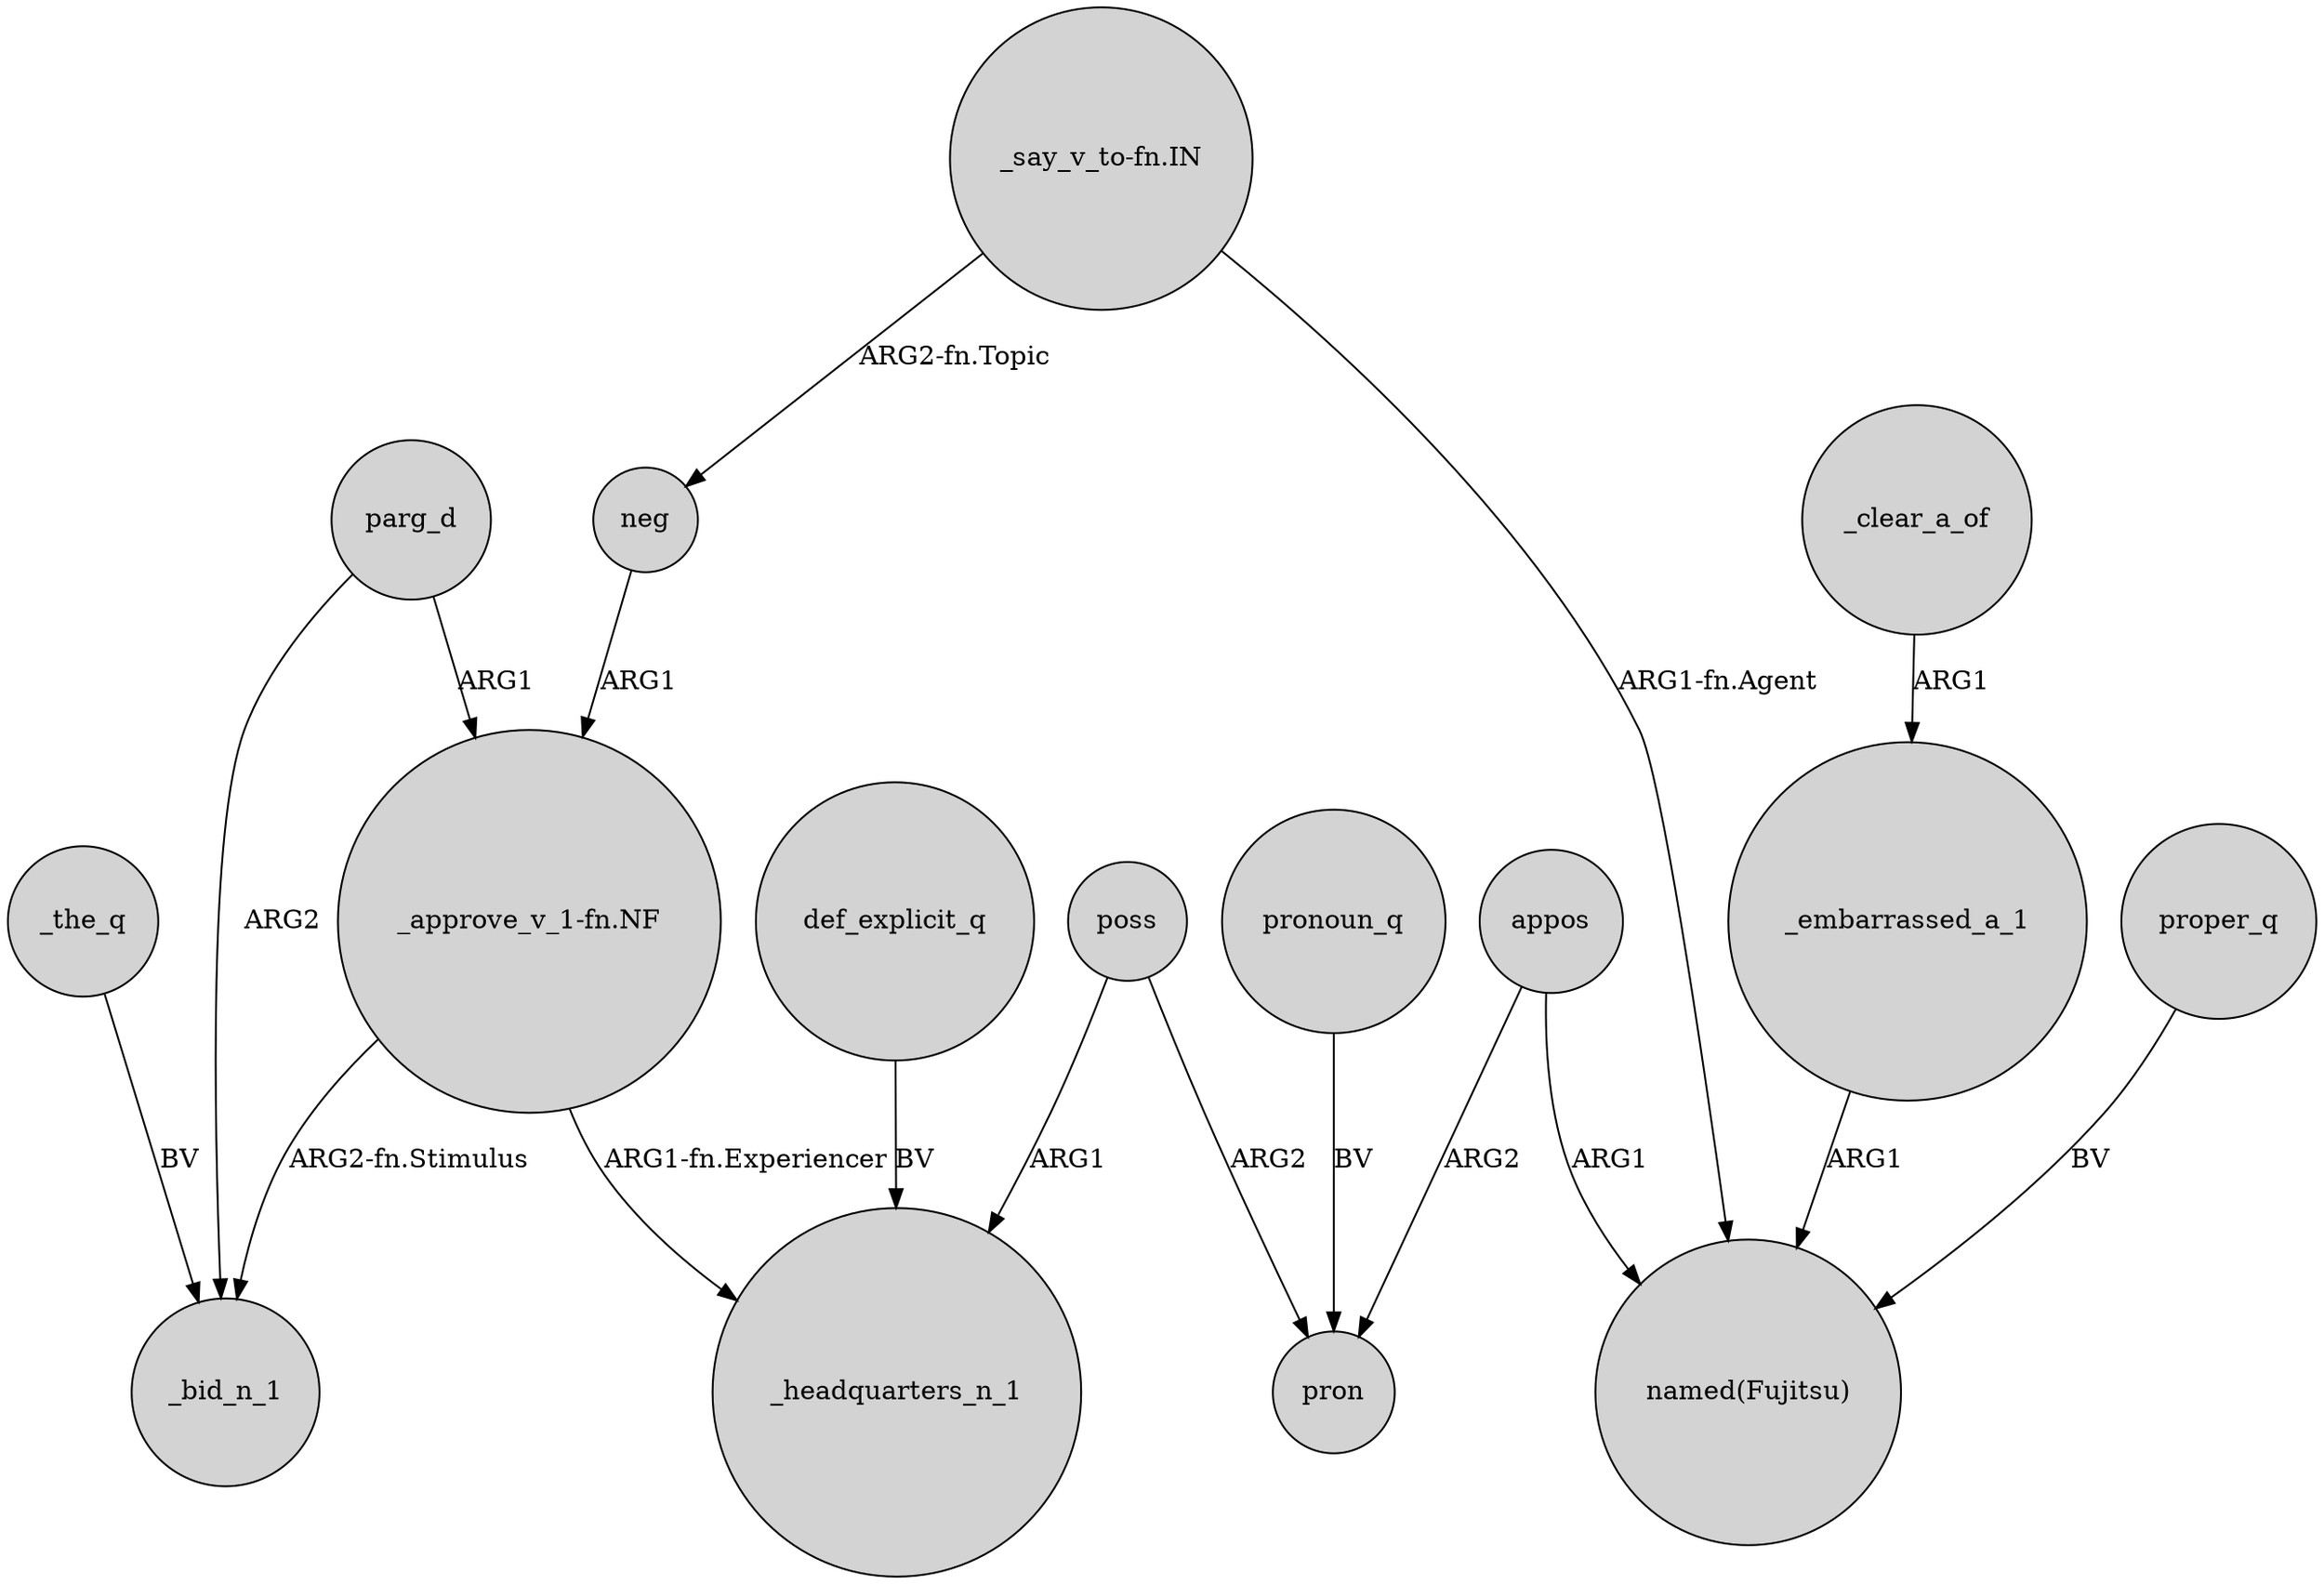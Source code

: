digraph {
	node [shape=circle style=filled]
	_the_q -> _bid_n_1 [label=BV]
	"_approve_v_1-fn.NF" -> _headquarters_n_1 [label="ARG1-fn.Experiencer"]
	"_say_v_to-fn.IN" -> neg [label="ARG2-fn.Topic"]
	neg -> "_approve_v_1-fn.NF" [label=ARG1]
	"_approve_v_1-fn.NF" -> _bid_n_1 [label="ARG2-fn.Stimulus"]
	def_explicit_q -> _headquarters_n_1 [label=BV]
	appos -> pron [label=ARG2]
	poss -> pron [label=ARG2]
	parg_d -> _bid_n_1 [label=ARG2]
	poss -> _headquarters_n_1 [label=ARG1]
	appos -> "named(Fujitsu)" [label=ARG1]
	"_say_v_to-fn.IN" -> "named(Fujitsu)" [label="ARG1-fn.Agent"]
	parg_d -> "_approve_v_1-fn.NF" [label=ARG1]
	_embarrassed_a_1 -> "named(Fujitsu)" [label=ARG1]
	_clear_a_of -> _embarrassed_a_1 [label=ARG1]
	proper_q -> "named(Fujitsu)" [label=BV]
	pronoun_q -> pron [label=BV]
}
